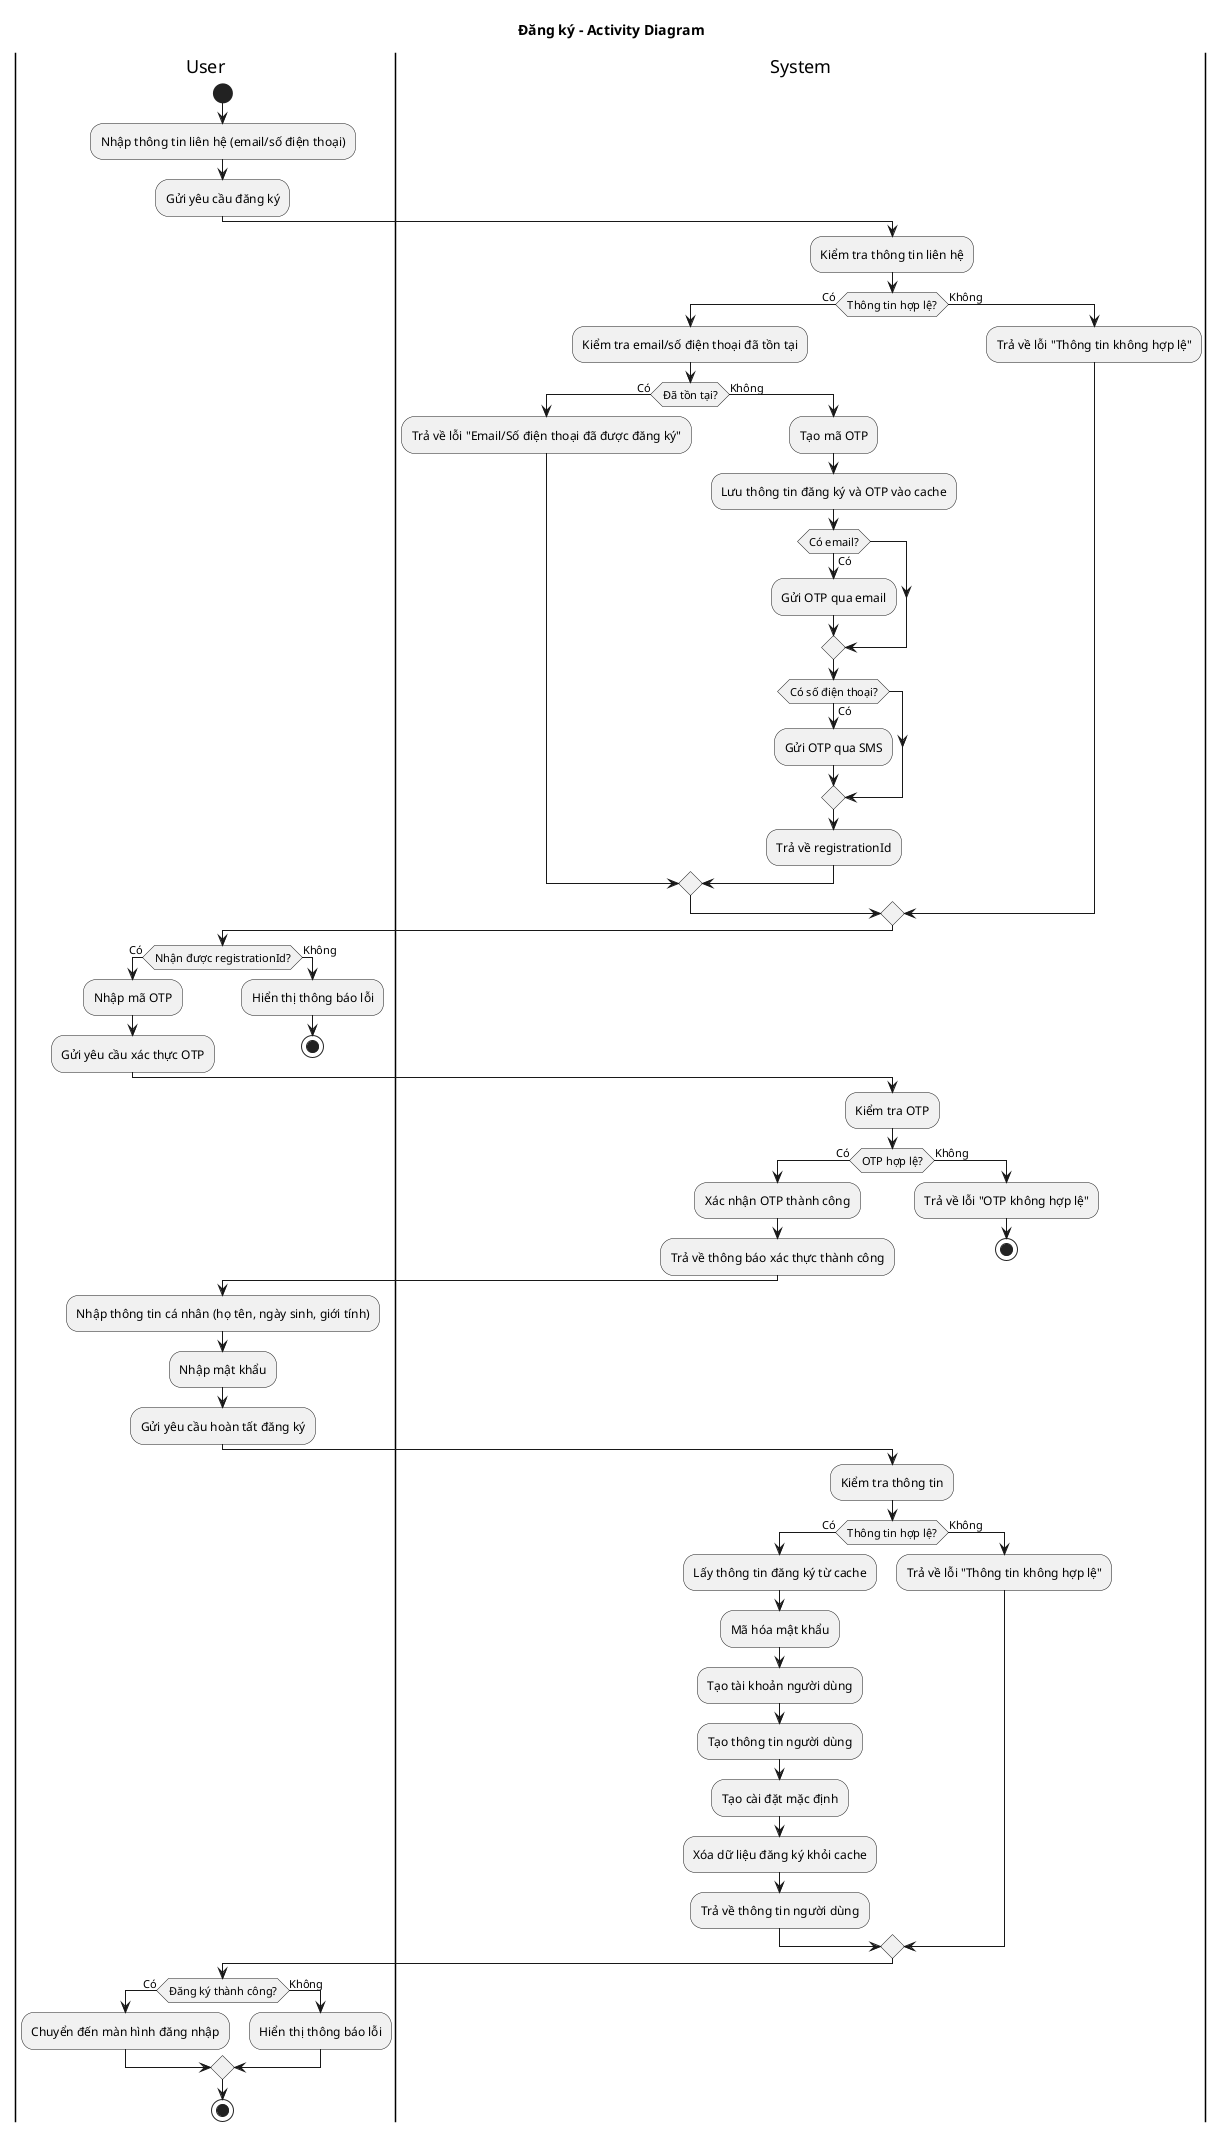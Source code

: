 @startuml Đăng ký - Activity Diagram
title Đăng ký - Activity Diagram

|User|
start
:Nhập thông tin liên hệ (email/số điện thoại);
:Gửi yêu cầu đăng ký;

|System|
:Kiểm tra thông tin liên hệ;

if (Thông tin hợp lệ?) then (Có)
  :Kiểm tra email/số điện thoại đã tồn tại;
  
  if (Đã tồn tại?) then (Có)
    :Trả về lỗi "Email/Số điện thoại đã được đăng ký";
  else (Không)
    :Tạo mã OTP;
    :Lưu thông tin đăng ký và OTP vào cache;
    if (Có email?) then (Có)
      :Gửi OTP qua email;
    endif
    if (Có số điện thoại?) then (Có)
      :Gửi OTP qua SMS;
    endif
    :Trả về registrationId;
  endif
else (Không)
  :Trả về lỗi "Thông tin không hợp lệ";
endif

|User|
if (Nhận được registrationId?) then (Có)
  :Nhập mã OTP;
  :Gửi yêu cầu xác thực OTP;
else (Không)
  :Hiển thị thông báo lỗi;
  stop
endif

|System|
:Kiểm tra OTP;
if (OTP hợp lệ?) then (Có)
  :Xác nhận OTP thành công;
  :Trả về thông báo xác thực thành công;
else (Không)
  :Trả về lỗi "OTP không hợp lệ";
  stop
endif

|User|
:Nhập thông tin cá nhân (họ tên, ngày sinh, giới tính);
:Nhập mật khẩu;
:Gửi yêu cầu hoàn tất đăng ký;

|System|
:Kiểm tra thông tin;
if (Thông tin hợp lệ?) then (Có)
  :Lấy thông tin đăng ký từ cache;
  :Mã hóa mật khẩu;
  :Tạo tài khoản người dùng;
  :Tạo thông tin người dùng;
  :Tạo cài đặt mặc định;
  :Xóa dữ liệu đăng ký khỏi cache;
  :Trả về thông tin người dùng;
else (Không)
  :Trả về lỗi "Thông tin không hợp lệ";
endif

|User|
if (Đăng ký thành công?) then (Có)
  :Chuyển đến màn hình đăng nhập;
else (Không)
  :Hiển thị thông báo lỗi;
endif

stop
@enduml
